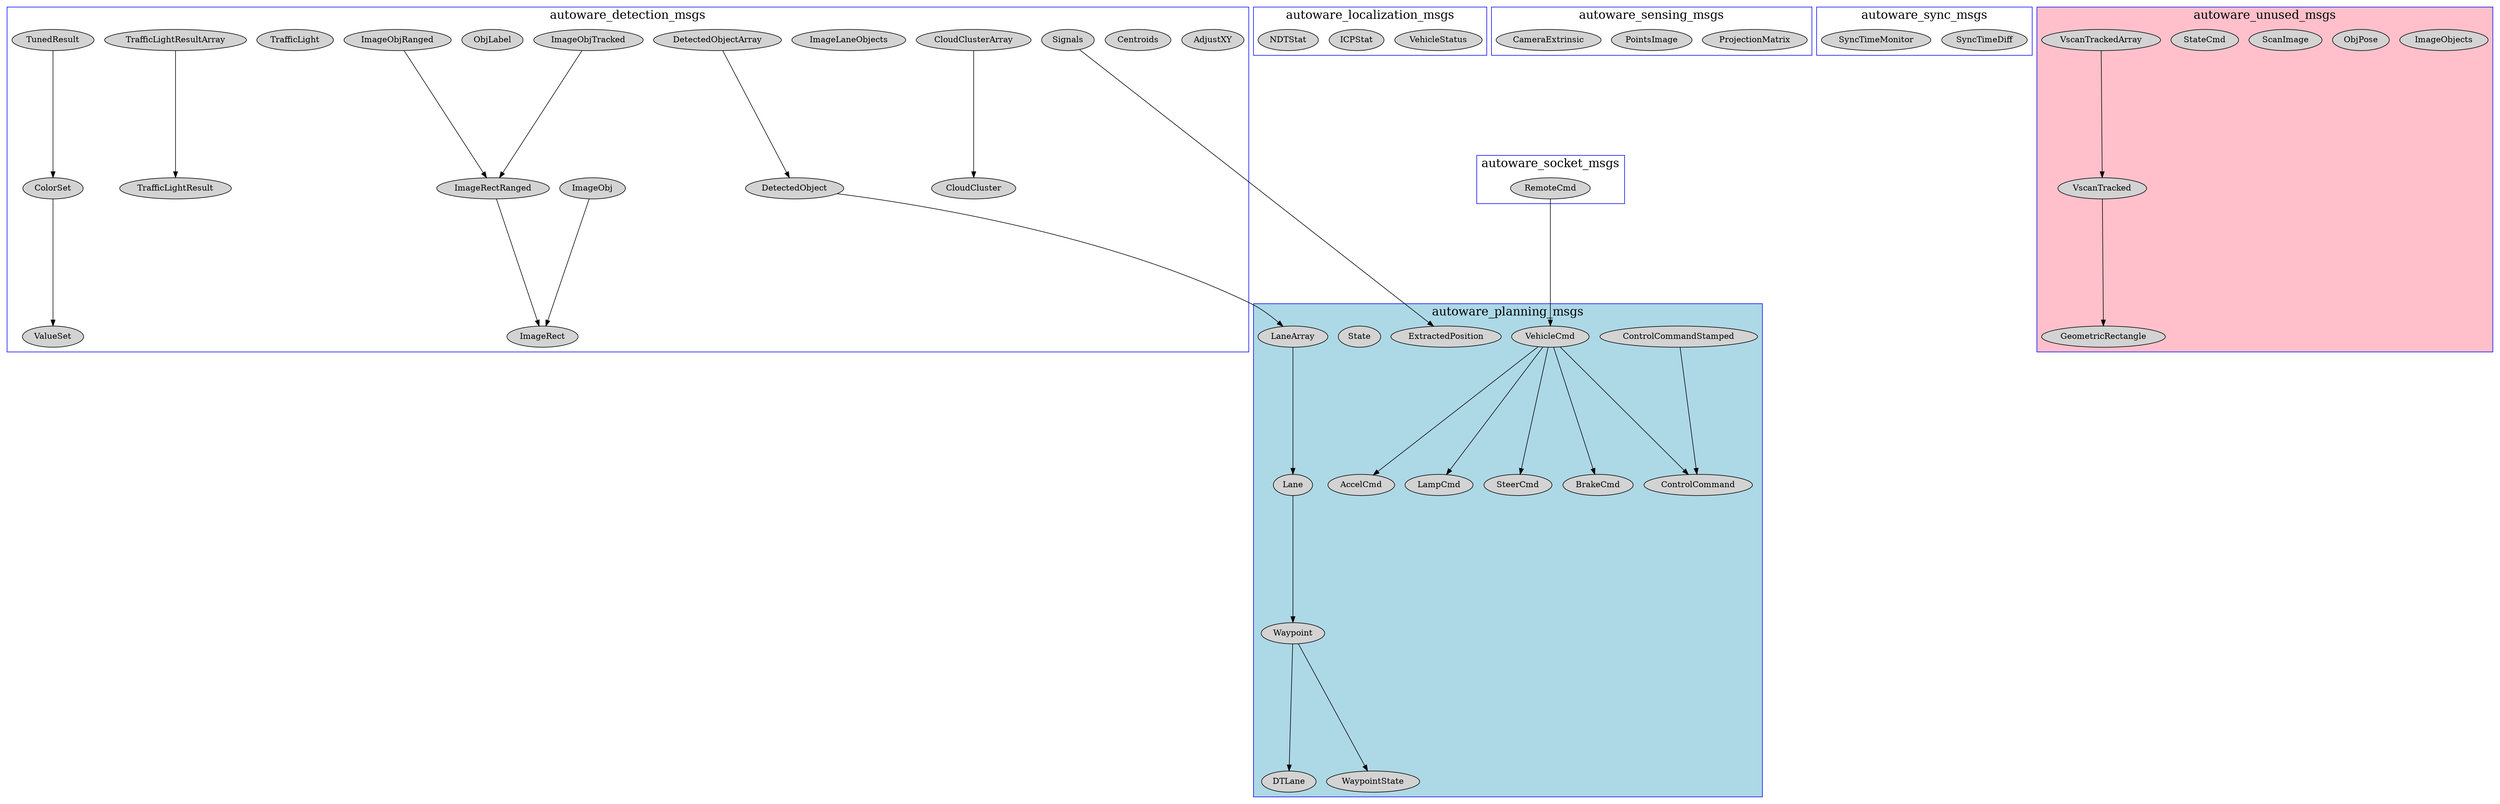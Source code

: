 digraph G {
	
	graph [fontsize=20, compound=true, ranksep=3];
	
	subgraph cluster_3 {
		node [style=filled];
		"AdjustXY" "Centroids" "CloudCluster" "CloudClusterArray" "ColorSet" "DetectedObject" "DetectedObjectArray" "ImageLaneObjects" "ImageObj" "ImageObjRanged" "ImageObjTracked" "ImageRect" "ImageRectRanged" "ObjLabel" "Signals" "TrafficLight" "TrafficLightResult" "TrafficLightResultArray" "TunedResult" "ValueSet" ;
		label = "autoware_detection_msgs";
		color=blue;
	}
	
	subgraph cluster_4 {
		node [style=filled];
		"VehicleStatus" "ICPStat" "NDTStat";
		label = "autoware_localization_msgs";
		color=blue;
	}
	
	subgraph cluster_6 {
		node [style=filled];
		"AccelCmd" "BrakeCmd" "ControlCommand" "ControlCommandStamped" "DTLane" "ExtractedPosition" "LampCmd" "Lane" "LaneArray" "State" "SteerCmd" "VehicleCmd" "Waypoint" "WaypointState";
		label = "autoware_planning_msgs";
		color=blue;
		fillcolor=lightblue;
		style = filled;
	}
	
	subgraph cluster_7 {
		node [style=filled];
		"ProjectionMatrix" "PointsImage" "CameraExtrinsic";
		label = "autoware_sensing_msgs";
		color=blue;
	}
	
	subgraph cluster_8 {
		node [style=filled];
		"RemoteCmd";
		label = "autoware_socket_msgs";
		color=blue;
	}
	
	subgraph cluster_9 {
		node [style=filled];
		"SyncTimeDiff" "SyncTimeMonitor";
		label = "autoware_sync_msgs";
		color=blue;
	}
	
	subgraph cluster_11 {
		node [style=filled];
		"GeometricRectangle" "ImageObjects" "ObjPose" "ScanImage" "StateCmd" "VscanTracked" "VscanTrackedArray";
		label = "autoware_unused_msgs";
		color=blue;
		fillcolor=pink;
		style = filled;
	}
	
	/*
	 * The following message relations was generated by running: 
	 *for I in `find . -type f -name "*.msg"`; do name="`echo $I | sed 's/\.msg//;s/\.\///'`"; for J in `find . -type f -name "*.msg"`; do grep $name -H $J | grep -v "#" | awk -F" " '{ print $1 }' | sed 's/\.\///;s/:/" -> "/;s/\.msg//;s/^/"/;s/$/";/;s/autoware_msgs\///;s/\[\]//'; done;  done | sort -du
	*/
	
	"CloudClusterArray" -> "CloudCluster";
	"ColorSet" -> "ValueSet";
	"ControlCommandStamped" -> "ControlCommand";
	"DetectedObject" -> "LaneArray";
	"DetectedObjectArray" -> "DetectedObject";
	"ImageObj" -> "ImageRect";
	"ImageObjRanged" -> "ImageRectRanged";
	"ImageObjTracked" -> "ImageRectRanged";
	"ImageRectRanged" -> "ImageRect";
	"Lane" -> "Waypoint";
	"LaneArray" -> "Lane";
	"RemoteCmd" -> "VehicleCmd";
	"Signals" -> "ExtractedPosition";
	"TrafficLightResultArray" -> "TrafficLightResult";
	"TunedResult" -> "ColorSet";
	"VehicleCmd" -> "AccelCmd";
	"VehicleCmd" -> "BrakeCmd";
	"VehicleCmd" -> "ControlCommand";
	"VehicleCmd" -> "LampCmd";
	"VehicleCmd" -> "SteerCmd";
	"VscanTracked" -> "GeometricRectangle";
	"VscanTrackedArray" -> "VscanTracked";
	"Waypoint" -> "DTLane";
	"Waypoint" -> "WaypointState";

}
